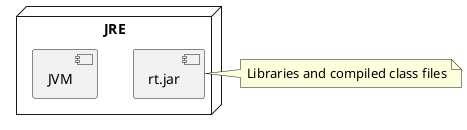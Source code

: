 @startuml

node JRE {
	[JVM]
	[rt.jar]
}

note right of [rt.jar]
	Libraries and compiled class files
end note
@enduml